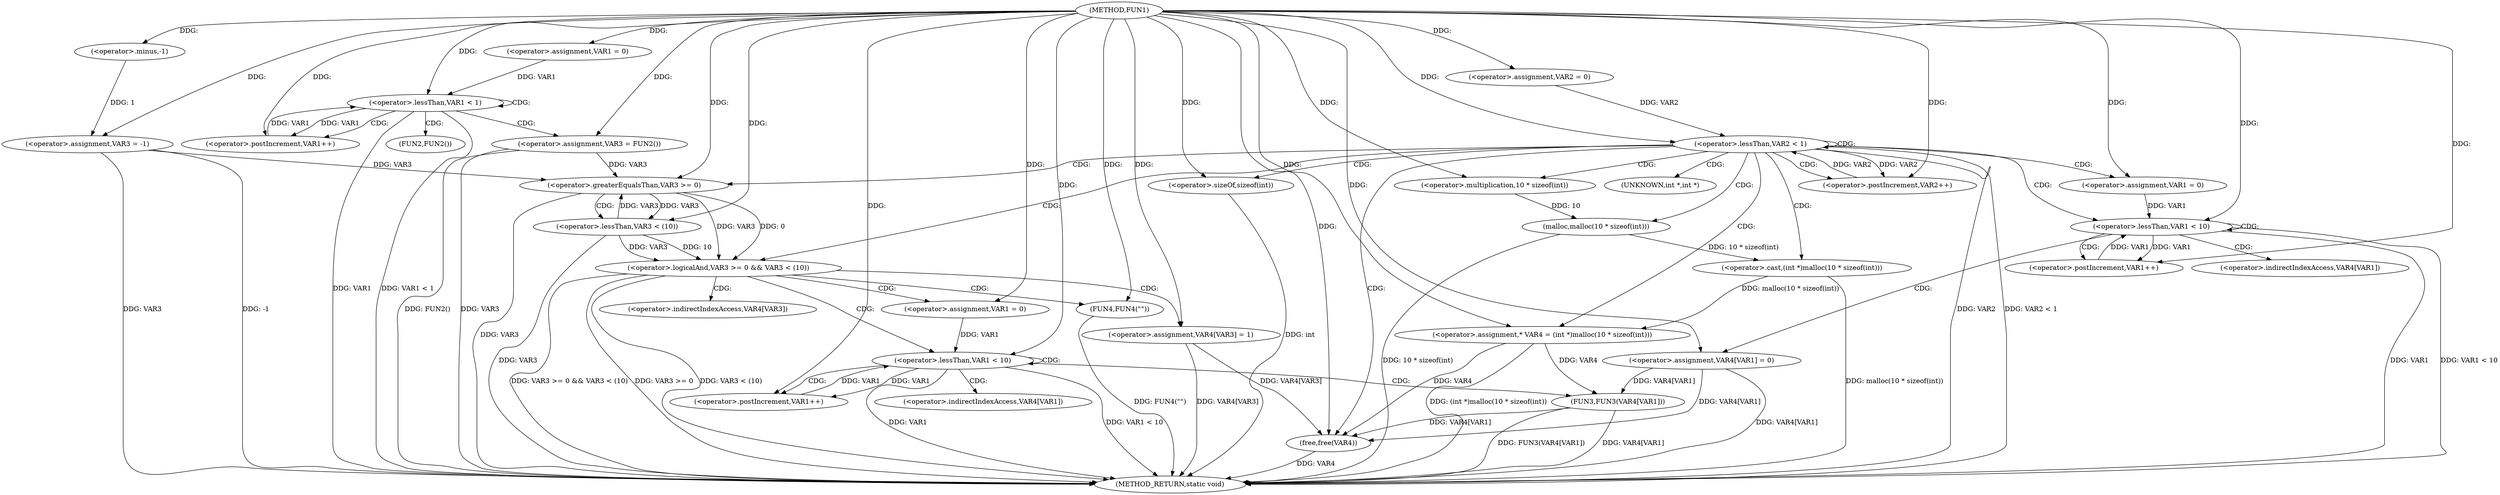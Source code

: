 digraph FUN1 {  
"1000100" [label = "(METHOD,FUN1)" ]
"1000193" [label = "(METHOD_RETURN,static void)" ]
"1000105" [label = "(<operator>.assignment,VAR3 = -1)" ]
"1000107" [label = "(<operator>.minus,-1)" ]
"1000110" [label = "(<operator>.assignment,VAR1 = 0)" ]
"1000113" [label = "(<operator>.lessThan,VAR1 < 1)" ]
"1000116" [label = "(<operator>.postIncrement,VAR1++)" ]
"1000119" [label = "(<operator>.assignment,VAR3 = FUN2())" ]
"1000123" [label = "(<operator>.assignment,VAR2 = 0)" ]
"1000126" [label = "(<operator>.lessThan,VAR2 < 1)" ]
"1000129" [label = "(<operator>.postIncrement,VAR2++)" ]
"1000135" [label = "(<operator>.assignment,* VAR4 = (int *)malloc(10 * sizeof(int)))" ]
"1000137" [label = "(<operator>.cast,(int *)malloc(10 * sizeof(int)))" ]
"1000139" [label = "(malloc,malloc(10 * sizeof(int)))" ]
"1000140" [label = "(<operator>.multiplication,10 * sizeof(int))" ]
"1000142" [label = "(<operator>.sizeOf,sizeof(int))" ]
"1000145" [label = "(<operator>.assignment,VAR1 = 0)" ]
"1000148" [label = "(<operator>.lessThan,VAR1 < 10)" ]
"1000151" [label = "(<operator>.postIncrement,VAR1++)" ]
"1000154" [label = "(<operator>.assignment,VAR4[VAR1] = 0)" ]
"1000160" [label = "(<operator>.logicalAnd,VAR3 >= 0 && VAR3 < (10))" ]
"1000161" [label = "(<operator>.greaterEqualsThan,VAR3 >= 0)" ]
"1000164" [label = "(<operator>.lessThan,VAR3 < (10))" ]
"1000168" [label = "(<operator>.assignment,VAR4[VAR3] = 1)" ]
"1000174" [label = "(<operator>.assignment,VAR1 = 0)" ]
"1000177" [label = "(<operator>.lessThan,VAR1 < 10)" ]
"1000180" [label = "(<operator>.postIncrement,VAR1++)" ]
"1000183" [label = "(FUN3,FUN3(VAR4[VAR1]))" ]
"1000189" [label = "(FUN4,FUN4(\"\"))" ]
"1000191" [label = "(free,free(VAR4))" ]
"1000121" [label = "(FUN2,FUN2())" ]
"1000138" [label = "(UNKNOWN,int *,int *)" ]
"1000155" [label = "(<operator>.indirectIndexAccess,VAR4[VAR1])" ]
"1000169" [label = "(<operator>.indirectIndexAccess,VAR4[VAR3])" ]
"1000184" [label = "(<operator>.indirectIndexAccess,VAR4[VAR1])" ]
  "1000177" -> "1000193"  [ label = "DDG: VAR1"] 
  "1000168" -> "1000193"  [ label = "DDG: VAR4[VAR3]"] 
  "1000126" -> "1000193"  [ label = "DDG: VAR2"] 
  "1000177" -> "1000193"  [ label = "DDG: VAR1 < 10"] 
  "1000161" -> "1000193"  [ label = "DDG: VAR3"] 
  "1000164" -> "1000193"  [ label = "DDG: VAR3"] 
  "1000160" -> "1000193"  [ label = "DDG: VAR3 < (10)"] 
  "1000126" -> "1000193"  [ label = "DDG: VAR2 < 1"] 
  "1000105" -> "1000193"  [ label = "DDG: -1"] 
  "1000113" -> "1000193"  [ label = "DDG: VAR1"] 
  "1000160" -> "1000193"  [ label = "DDG: VAR3 >= 0 && VAR3 < (10)"] 
  "1000189" -> "1000193"  [ label = "DDG: FUN4(\"\")"] 
  "1000137" -> "1000193"  [ label = "DDG: malloc(10 * sizeof(int))"] 
  "1000139" -> "1000193"  [ label = "DDG: 10 * sizeof(int)"] 
  "1000183" -> "1000193"  [ label = "DDG: VAR4[VAR1]"] 
  "1000154" -> "1000193"  [ label = "DDG: VAR4[VAR1]"] 
  "1000119" -> "1000193"  [ label = "DDG: FUN2()"] 
  "1000148" -> "1000193"  [ label = "DDG: VAR1"] 
  "1000148" -> "1000193"  [ label = "DDG: VAR1 < 10"] 
  "1000113" -> "1000193"  [ label = "DDG: VAR1 < 1"] 
  "1000119" -> "1000193"  [ label = "DDG: VAR3"] 
  "1000142" -> "1000193"  [ label = "DDG: int"] 
  "1000160" -> "1000193"  [ label = "DDG: VAR3 >= 0"] 
  "1000183" -> "1000193"  [ label = "DDG: FUN3(VAR4[VAR1])"] 
  "1000191" -> "1000193"  [ label = "DDG: VAR4"] 
  "1000135" -> "1000193"  [ label = "DDG: (int *)malloc(10 * sizeof(int))"] 
  "1000105" -> "1000193"  [ label = "DDG: VAR3"] 
  "1000107" -> "1000105"  [ label = "DDG: 1"] 
  "1000100" -> "1000105"  [ label = "DDG: "] 
  "1000100" -> "1000107"  [ label = "DDG: "] 
  "1000100" -> "1000110"  [ label = "DDG: "] 
  "1000116" -> "1000113"  [ label = "DDG: VAR1"] 
  "1000110" -> "1000113"  [ label = "DDG: VAR1"] 
  "1000100" -> "1000113"  [ label = "DDG: "] 
  "1000113" -> "1000116"  [ label = "DDG: VAR1"] 
  "1000100" -> "1000116"  [ label = "DDG: "] 
  "1000100" -> "1000119"  [ label = "DDG: "] 
  "1000100" -> "1000123"  [ label = "DDG: "] 
  "1000129" -> "1000126"  [ label = "DDG: VAR2"] 
  "1000123" -> "1000126"  [ label = "DDG: VAR2"] 
  "1000100" -> "1000126"  [ label = "DDG: "] 
  "1000126" -> "1000129"  [ label = "DDG: VAR2"] 
  "1000100" -> "1000129"  [ label = "DDG: "] 
  "1000137" -> "1000135"  [ label = "DDG: malloc(10 * sizeof(int))"] 
  "1000100" -> "1000135"  [ label = "DDG: "] 
  "1000139" -> "1000137"  [ label = "DDG: 10 * sizeof(int)"] 
  "1000140" -> "1000139"  [ label = "DDG: 10"] 
  "1000100" -> "1000140"  [ label = "DDG: "] 
  "1000100" -> "1000142"  [ label = "DDG: "] 
  "1000100" -> "1000145"  [ label = "DDG: "] 
  "1000151" -> "1000148"  [ label = "DDG: VAR1"] 
  "1000145" -> "1000148"  [ label = "DDG: VAR1"] 
  "1000100" -> "1000148"  [ label = "DDG: "] 
  "1000148" -> "1000151"  [ label = "DDG: VAR1"] 
  "1000100" -> "1000151"  [ label = "DDG: "] 
  "1000100" -> "1000154"  [ label = "DDG: "] 
  "1000161" -> "1000160"  [ label = "DDG: VAR3"] 
  "1000161" -> "1000160"  [ label = "DDG: 0"] 
  "1000119" -> "1000161"  [ label = "DDG: VAR3"] 
  "1000105" -> "1000161"  [ label = "DDG: VAR3"] 
  "1000164" -> "1000161"  [ label = "DDG: VAR3"] 
  "1000100" -> "1000161"  [ label = "DDG: "] 
  "1000164" -> "1000160"  [ label = "DDG: VAR3"] 
  "1000164" -> "1000160"  [ label = "DDG: 10"] 
  "1000161" -> "1000164"  [ label = "DDG: VAR3"] 
  "1000100" -> "1000164"  [ label = "DDG: "] 
  "1000100" -> "1000168"  [ label = "DDG: "] 
  "1000100" -> "1000174"  [ label = "DDG: "] 
  "1000180" -> "1000177"  [ label = "DDG: VAR1"] 
  "1000174" -> "1000177"  [ label = "DDG: VAR1"] 
  "1000100" -> "1000177"  [ label = "DDG: "] 
  "1000177" -> "1000180"  [ label = "DDG: VAR1"] 
  "1000100" -> "1000180"  [ label = "DDG: "] 
  "1000154" -> "1000183"  [ label = "DDG: VAR4[VAR1]"] 
  "1000135" -> "1000183"  [ label = "DDG: VAR4"] 
  "1000100" -> "1000189"  [ label = "DDG: "] 
  "1000168" -> "1000191"  [ label = "DDG: VAR4[VAR3]"] 
  "1000183" -> "1000191"  [ label = "DDG: VAR4[VAR1]"] 
  "1000154" -> "1000191"  [ label = "DDG: VAR4[VAR1]"] 
  "1000135" -> "1000191"  [ label = "DDG: VAR4"] 
  "1000100" -> "1000191"  [ label = "DDG: "] 
  "1000113" -> "1000119"  [ label = "CDG: "] 
  "1000113" -> "1000121"  [ label = "CDG: "] 
  "1000113" -> "1000116"  [ label = "CDG: "] 
  "1000113" -> "1000113"  [ label = "CDG: "] 
  "1000126" -> "1000191"  [ label = "CDG: "] 
  "1000126" -> "1000142"  [ label = "CDG: "] 
  "1000126" -> "1000161"  [ label = "CDG: "] 
  "1000126" -> "1000139"  [ label = "CDG: "] 
  "1000126" -> "1000135"  [ label = "CDG: "] 
  "1000126" -> "1000148"  [ label = "CDG: "] 
  "1000126" -> "1000126"  [ label = "CDG: "] 
  "1000126" -> "1000137"  [ label = "CDG: "] 
  "1000126" -> "1000129"  [ label = "CDG: "] 
  "1000126" -> "1000145"  [ label = "CDG: "] 
  "1000126" -> "1000160"  [ label = "CDG: "] 
  "1000126" -> "1000140"  [ label = "CDG: "] 
  "1000126" -> "1000138"  [ label = "CDG: "] 
  "1000148" -> "1000148"  [ label = "CDG: "] 
  "1000148" -> "1000155"  [ label = "CDG: "] 
  "1000148" -> "1000154"  [ label = "CDG: "] 
  "1000148" -> "1000151"  [ label = "CDG: "] 
  "1000160" -> "1000174"  [ label = "CDG: "] 
  "1000160" -> "1000189"  [ label = "CDG: "] 
  "1000160" -> "1000169"  [ label = "CDG: "] 
  "1000160" -> "1000168"  [ label = "CDG: "] 
  "1000160" -> "1000177"  [ label = "CDG: "] 
  "1000161" -> "1000164"  [ label = "CDG: "] 
  "1000177" -> "1000180"  [ label = "CDG: "] 
  "1000177" -> "1000183"  [ label = "CDG: "] 
  "1000177" -> "1000184"  [ label = "CDG: "] 
  "1000177" -> "1000177"  [ label = "CDG: "] 
}
